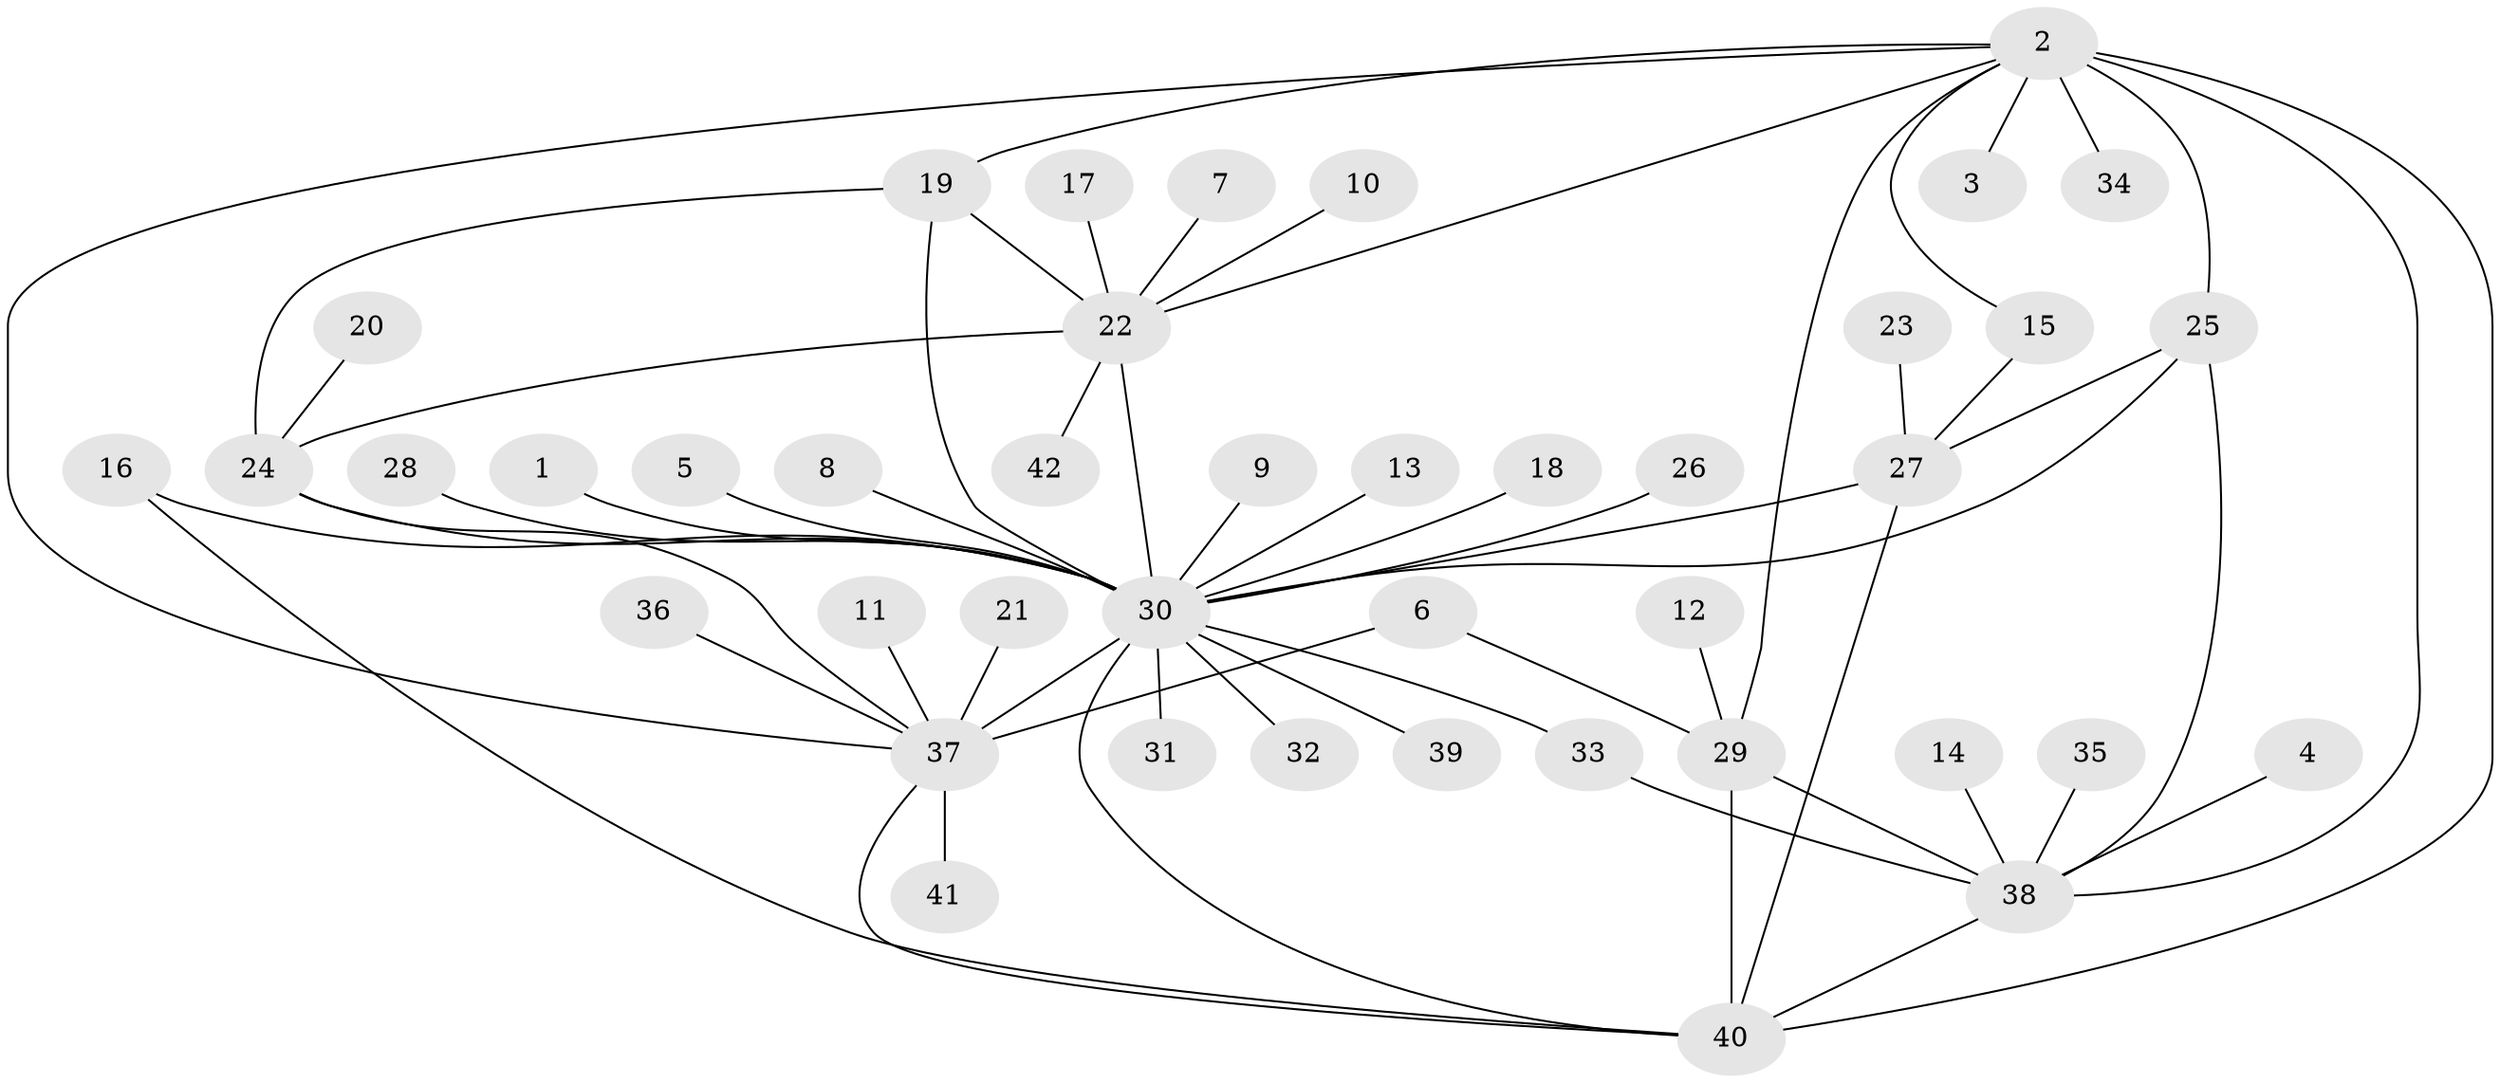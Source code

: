 // original degree distribution, {10: 0.024096385542168676, 9: 0.024096385542168676, 6: 0.012048192771084338, 5: 0.024096385542168676, 4: 0.012048192771084338, 7: 0.07228915662650602, 3: 0.04819277108433735, 8: 0.03614457831325301, 11: 0.012048192771084338, 2: 0.1927710843373494, 1: 0.5421686746987951}
// Generated by graph-tools (version 1.1) at 2025/26/03/09/25 03:26:48]
// undirected, 42 vertices, 60 edges
graph export_dot {
graph [start="1"]
  node [color=gray90,style=filled];
  1;
  2;
  3;
  4;
  5;
  6;
  7;
  8;
  9;
  10;
  11;
  12;
  13;
  14;
  15;
  16;
  17;
  18;
  19;
  20;
  21;
  22;
  23;
  24;
  25;
  26;
  27;
  28;
  29;
  30;
  31;
  32;
  33;
  34;
  35;
  36;
  37;
  38;
  39;
  40;
  41;
  42;
  1 -- 30 [weight=1.0];
  2 -- 3 [weight=1.0];
  2 -- 15 [weight=1.0];
  2 -- 19 [weight=1.0];
  2 -- 22 [weight=1.0];
  2 -- 25 [weight=3.0];
  2 -- 29 [weight=1.0];
  2 -- 34 [weight=1.0];
  2 -- 37 [weight=1.0];
  2 -- 38 [weight=1.0];
  2 -- 40 [weight=1.0];
  4 -- 38 [weight=1.0];
  5 -- 30 [weight=1.0];
  6 -- 29 [weight=1.0];
  6 -- 37 [weight=1.0];
  7 -- 22 [weight=1.0];
  8 -- 30 [weight=2.0];
  9 -- 30 [weight=1.0];
  10 -- 22 [weight=1.0];
  11 -- 37 [weight=1.0];
  12 -- 29 [weight=1.0];
  13 -- 30 [weight=1.0];
  14 -- 38 [weight=1.0];
  15 -- 27 [weight=1.0];
  16 -- 30 [weight=1.0];
  16 -- 40 [weight=1.0];
  17 -- 22 [weight=1.0];
  18 -- 30 [weight=1.0];
  19 -- 22 [weight=1.0];
  19 -- 24 [weight=1.0];
  19 -- 30 [weight=1.0];
  20 -- 24 [weight=1.0];
  21 -- 37 [weight=1.0];
  22 -- 24 [weight=1.0];
  22 -- 30 [weight=1.0];
  22 -- 42 [weight=1.0];
  23 -- 27 [weight=1.0];
  24 -- 30 [weight=1.0];
  24 -- 37 [weight=1.0];
  25 -- 27 [weight=1.0];
  25 -- 30 [weight=1.0];
  25 -- 38 [weight=1.0];
  26 -- 30 [weight=1.0];
  27 -- 30 [weight=4.0];
  27 -- 40 [weight=1.0];
  28 -- 30 [weight=1.0];
  29 -- 38 [weight=1.0];
  29 -- 40 [weight=1.0];
  30 -- 31 [weight=1.0];
  30 -- 32 [weight=1.0];
  30 -- 33 [weight=1.0];
  30 -- 37 [weight=4.0];
  30 -- 39 [weight=1.0];
  30 -- 40 [weight=1.0];
  33 -- 38 [weight=1.0];
  35 -- 38 [weight=1.0];
  36 -- 37 [weight=1.0];
  37 -- 40 [weight=1.0];
  37 -- 41 [weight=1.0];
  38 -- 40 [weight=1.0];
}
